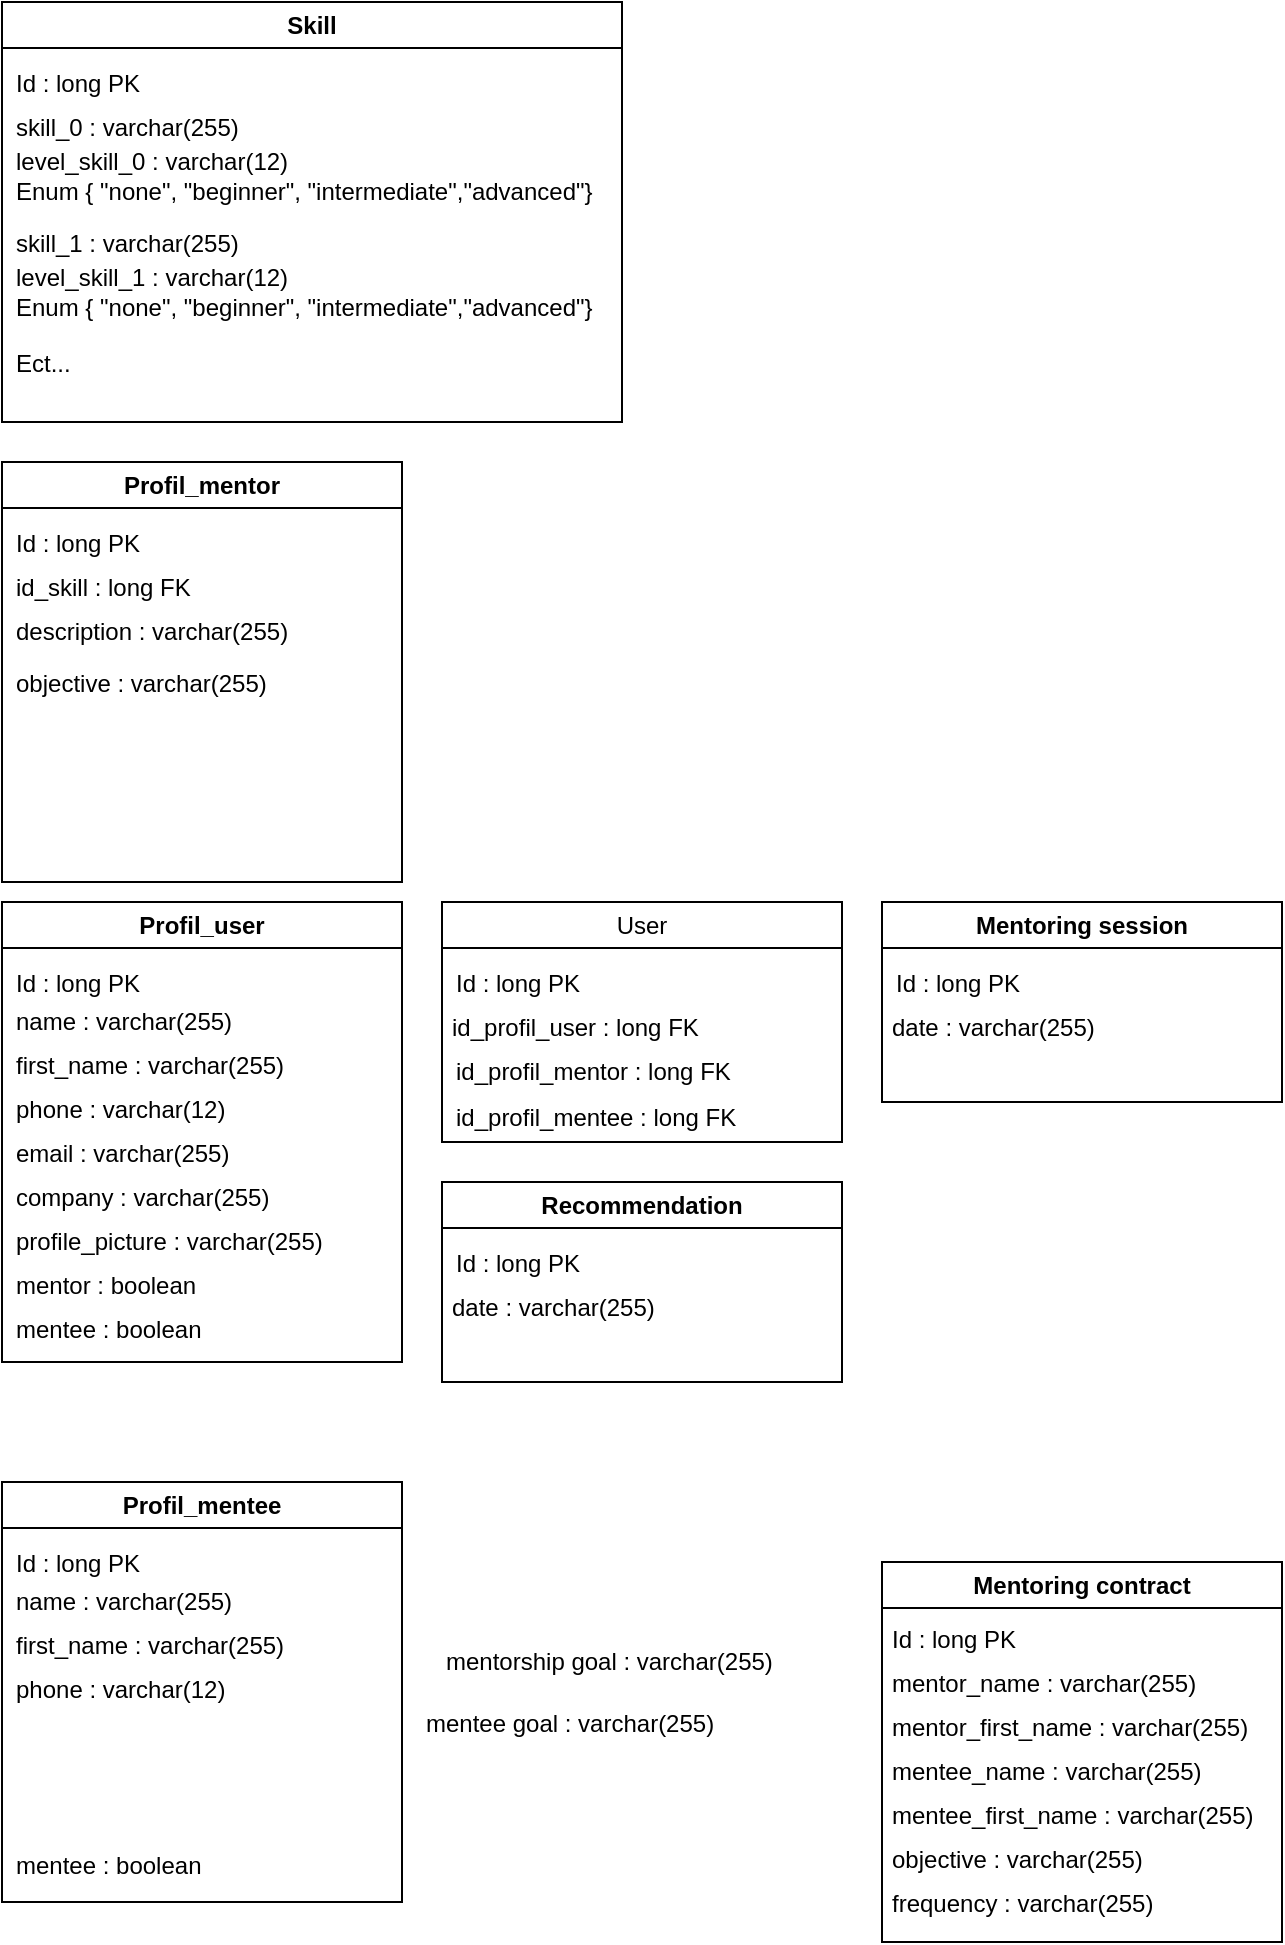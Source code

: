 <mxfile version="21.3.2" type="github">
  <diagram name="Page-1" id="noyESsa5x7OZtrXB0dku">
    <mxGraphModel dx="982" dy="1982" grid="1" gridSize="10" guides="1" tooltips="1" connect="1" arrows="1" fold="1" page="1" pageScale="1" pageWidth="850" pageHeight="1100" math="0" shadow="0">
      <root>
        <mxCell id="0" />
        <mxCell id="1" parent="0" />
        <mxCell id="wKVXFwMJzsDQ6T-cuLdf-1" value="User" style="swimlane;whiteSpace=wrap;html=1;fontStyle=0" parent="1" vertex="1">
          <mxGeometry x="250" y="170" width="200" height="120" as="geometry" />
        </mxCell>
        <mxCell id="ySawiuW3Pd_YH2mreCDn-1" value="Id : long PK" style="text;html=1;strokeColor=none;fillColor=none;align=left;verticalAlign=middle;whiteSpace=wrap;rounded=0;fontStyle=0" vertex="1" parent="wKVXFwMJzsDQ6T-cuLdf-1">
          <mxGeometry x="5" y="30" width="115" height="22" as="geometry" />
        </mxCell>
        <mxCell id="ySawiuW3Pd_YH2mreCDn-91" value="id_profil_mentor : long FK" style="text;html=1;strokeColor=none;fillColor=none;align=left;verticalAlign=middle;whiteSpace=wrap;rounded=0;fontStyle=0" vertex="1" parent="wKVXFwMJzsDQ6T-cuLdf-1">
          <mxGeometry x="5" y="74" width="195" height="22" as="geometry" />
        </mxCell>
        <mxCell id="ySawiuW3Pd_YH2mreCDn-92" value="id_profil_mentee : long FK" style="text;html=1;strokeColor=none;fillColor=none;align=left;verticalAlign=middle;whiteSpace=wrap;rounded=0;fontStyle=0" vertex="1" parent="wKVXFwMJzsDQ6T-cuLdf-1">
          <mxGeometry x="5" y="96" width="195" height="23" as="geometry" />
        </mxCell>
        <mxCell id="ySawiuW3Pd_YH2mreCDn-103" value="id_profil_user : long FK" style="text;html=1;strokeColor=none;fillColor=none;align=left;verticalAlign=middle;whiteSpace=wrap;rounded=0;fontStyle=0" vertex="1" parent="wKVXFwMJzsDQ6T-cuLdf-1">
          <mxGeometry x="2.5" y="52" width="195" height="22" as="geometry" />
        </mxCell>
        <mxCell id="ySawiuW3Pd_YH2mreCDn-5" value="Mentoring session" style="swimlane;whiteSpace=wrap;html=1;startSize=23;" vertex="1" parent="1">
          <mxGeometry x="470" y="170" width="200" height="100" as="geometry" />
        </mxCell>
        <mxCell id="ySawiuW3Pd_YH2mreCDn-29" value="&lt;span style=&quot;background-color: initial;&quot;&gt;Id : long PK&lt;/span&gt;" style="text;html=1;strokeColor=none;fillColor=none;align=left;verticalAlign=middle;whiteSpace=wrap;rounded=0;fontStyle=0" vertex="1" parent="ySawiuW3Pd_YH2mreCDn-5">
          <mxGeometry x="5" y="30" width="195" height="22" as="geometry" />
        </mxCell>
        <mxCell id="ySawiuW3Pd_YH2mreCDn-30" value="&lt;span style=&quot;background-color: initial;&quot;&gt;date :&amp;nbsp;&lt;/span&gt;varchar(255)" style="text;html=1;strokeColor=none;fillColor=none;align=left;verticalAlign=middle;whiteSpace=wrap;rounded=0;fontStyle=0" vertex="1" parent="ySawiuW3Pd_YH2mreCDn-5">
          <mxGeometry x="2.5" y="52" width="195" height="22" as="geometry" />
        </mxCell>
        <mxCell id="ySawiuW3Pd_YH2mreCDn-11" value="Mentoring contract" style="swimlane;whiteSpace=wrap;html=1;startSize=23;" vertex="1" parent="1">
          <mxGeometry x="470" y="500" width="200" height="190" as="geometry" />
        </mxCell>
        <mxCell id="ySawiuW3Pd_YH2mreCDn-13" value="objective&lt;span style=&quot;background-color: initial;&quot;&gt;&amp;nbsp;: varchar(255)&lt;/span&gt;" style="text;html=1;strokeColor=none;fillColor=none;align=left;verticalAlign=middle;whiteSpace=wrap;rounded=0;fontStyle=0" vertex="1" parent="ySawiuW3Pd_YH2mreCDn-11">
          <mxGeometry x="2.5" y="138" width="195" height="22" as="geometry" />
        </mxCell>
        <mxCell id="ySawiuW3Pd_YH2mreCDn-19" value="&lt;span style=&quot;background-color: initial;&quot;&gt;mentor_name :&amp;nbsp;&lt;/span&gt;varchar(255)" style="text;html=1;strokeColor=none;fillColor=none;align=left;verticalAlign=middle;whiteSpace=wrap;rounded=0;fontStyle=0" vertex="1" parent="ySawiuW3Pd_YH2mreCDn-11">
          <mxGeometry x="2.5" y="50" width="195" height="22" as="geometry" />
        </mxCell>
        <mxCell id="ySawiuW3Pd_YH2mreCDn-21" value="&lt;span style=&quot;background-color: initial;&quot;&gt;Id : long PK&lt;/span&gt;" style="text;html=1;strokeColor=none;fillColor=none;align=left;verticalAlign=middle;whiteSpace=wrap;rounded=0;fontStyle=0" vertex="1" parent="ySawiuW3Pd_YH2mreCDn-11">
          <mxGeometry x="2.5" y="28" width="195" height="22" as="geometry" />
        </mxCell>
        <mxCell id="ySawiuW3Pd_YH2mreCDn-23" value="&lt;span style=&quot;background-color: initial;&quot;&gt;mentor_first_name :&amp;nbsp;&lt;/span&gt;varchar(255)" style="text;html=1;strokeColor=none;fillColor=none;align=left;verticalAlign=middle;whiteSpace=wrap;rounded=0;fontStyle=0" vertex="1" parent="ySawiuW3Pd_YH2mreCDn-11">
          <mxGeometry x="2.5" y="72" width="195" height="22" as="geometry" />
        </mxCell>
        <mxCell id="ySawiuW3Pd_YH2mreCDn-26" value="&lt;span style=&quot;background-color: initial;&quot;&gt;mentee_name :&amp;nbsp;&lt;/span&gt;varchar(255)" style="text;html=1;strokeColor=none;fillColor=none;align=left;verticalAlign=middle;whiteSpace=wrap;rounded=0;fontStyle=0" vertex="1" parent="ySawiuW3Pd_YH2mreCDn-11">
          <mxGeometry x="2.5" y="94" width="195" height="22" as="geometry" />
        </mxCell>
        <mxCell id="ySawiuW3Pd_YH2mreCDn-27" value="&lt;span style=&quot;background-color: initial;&quot;&gt;mentee_first_name :&amp;nbsp;&lt;/span&gt;varchar(255)" style="text;html=1;strokeColor=none;fillColor=none;align=left;verticalAlign=middle;whiteSpace=wrap;rounded=0;fontStyle=0" vertex="1" parent="ySawiuW3Pd_YH2mreCDn-11">
          <mxGeometry x="2.5" y="116" width="195" height="22" as="geometry" />
        </mxCell>
        <mxCell id="ySawiuW3Pd_YH2mreCDn-28" value="frequency : varchar(255)" style="text;html=1;strokeColor=none;fillColor=none;align=left;verticalAlign=middle;whiteSpace=wrap;rounded=0;fontStyle=0" vertex="1" parent="ySawiuW3Pd_YH2mreCDn-11">
          <mxGeometry x="2.5" y="160" width="195" height="22" as="geometry" />
        </mxCell>
        <mxCell id="ySawiuW3Pd_YH2mreCDn-93" value="Profil_user" style="swimlane;whiteSpace=wrap;html=1;" vertex="1" parent="1">
          <mxGeometry x="30" y="170" width="200" height="230" as="geometry" />
        </mxCell>
        <mxCell id="ySawiuW3Pd_YH2mreCDn-94" value="Id : long PK" style="text;html=1;strokeColor=none;fillColor=none;align=left;verticalAlign=middle;whiteSpace=wrap;rounded=0;fontStyle=0" vertex="1" parent="ySawiuW3Pd_YH2mreCDn-93">
          <mxGeometry x="5" y="30" width="115" height="22" as="geometry" />
        </mxCell>
        <mxCell id="wKVXFwMJzsDQ6T-cuLdf-2" value="name : varchar(255)" style="text;html=1;strokeColor=none;fillColor=none;align=left;verticalAlign=middle;whiteSpace=wrap;rounded=0;fontStyle=0" parent="ySawiuW3Pd_YH2mreCDn-93" vertex="1">
          <mxGeometry x="5" y="49" width="125" height="22" as="geometry" />
        </mxCell>
        <mxCell id="ySawiuW3Pd_YH2mreCDn-2" value="first_name : varchar(255)" style="text;html=1;strokeColor=none;fillColor=none;align=left;verticalAlign=middle;whiteSpace=wrap;rounded=0;fontStyle=0" vertex="1" parent="ySawiuW3Pd_YH2mreCDn-93">
          <mxGeometry x="5" y="71" width="195" height="22" as="geometry" />
        </mxCell>
        <mxCell id="ySawiuW3Pd_YH2mreCDn-3" value="phone : varchar(12)" style="text;html=1;strokeColor=none;fillColor=none;align=left;verticalAlign=middle;whiteSpace=wrap;rounded=0;fontStyle=0" vertex="1" parent="ySawiuW3Pd_YH2mreCDn-93">
          <mxGeometry x="5" y="93" width="195" height="22" as="geometry" />
        </mxCell>
        <mxCell id="ySawiuW3Pd_YH2mreCDn-14" value="email : varchar(255)" style="text;html=1;strokeColor=none;fillColor=none;align=left;verticalAlign=middle;whiteSpace=wrap;rounded=0;fontStyle=0" vertex="1" parent="ySawiuW3Pd_YH2mreCDn-93">
          <mxGeometry x="5" y="115" width="195" height="22" as="geometry" />
        </mxCell>
        <mxCell id="ySawiuW3Pd_YH2mreCDn-17" value="&lt;span style=&quot;background-color: initial;&quot;&gt;mentor : boolean&lt;/span&gt;" style="text;html=1;strokeColor=none;fillColor=none;align=left;verticalAlign=middle;whiteSpace=wrap;rounded=0;fontStyle=0" vertex="1" parent="ySawiuW3Pd_YH2mreCDn-93">
          <mxGeometry x="5" y="181" width="195" height="22" as="geometry" />
        </mxCell>
        <mxCell id="ySawiuW3Pd_YH2mreCDn-18" value="&lt;span style=&quot;background-color: initial;&quot;&gt;mentee : boolean&lt;/span&gt;" style="text;html=1;strokeColor=none;fillColor=none;align=left;verticalAlign=middle;whiteSpace=wrap;rounded=0;fontStyle=0" vertex="1" parent="ySawiuW3Pd_YH2mreCDn-93">
          <mxGeometry x="5" y="203" width="195" height="22" as="geometry" />
        </mxCell>
        <mxCell id="ySawiuW3Pd_YH2mreCDn-104" value="&lt;span style=&quot;background-color: initial;&quot;&gt;company : varchar(255)&lt;/span&gt;" style="text;html=1;strokeColor=none;fillColor=none;align=left;verticalAlign=middle;whiteSpace=wrap;rounded=0;fontStyle=0" vertex="1" parent="ySawiuW3Pd_YH2mreCDn-93">
          <mxGeometry x="5" y="137" width="195" height="22" as="geometry" />
        </mxCell>
        <mxCell id="ySawiuW3Pd_YH2mreCDn-138" value="profile_picture : varchar(255)" style="text;html=1;strokeColor=none;fillColor=none;align=left;verticalAlign=middle;whiteSpace=wrap;rounded=0;fontStyle=0" vertex="1" parent="ySawiuW3Pd_YH2mreCDn-93">
          <mxGeometry x="5" y="159" width="175" height="22" as="geometry" />
        </mxCell>
        <mxCell id="ySawiuW3Pd_YH2mreCDn-105" value="Recommendation" style="swimlane;whiteSpace=wrap;html=1;startSize=23;" vertex="1" parent="1">
          <mxGeometry x="250" y="310" width="200" height="100" as="geometry" />
        </mxCell>
        <mxCell id="ySawiuW3Pd_YH2mreCDn-106" value="&lt;span style=&quot;background-color: initial;&quot;&gt;Id : long PK&lt;/span&gt;" style="text;html=1;strokeColor=none;fillColor=none;align=left;verticalAlign=middle;whiteSpace=wrap;rounded=0;fontStyle=0" vertex="1" parent="ySawiuW3Pd_YH2mreCDn-105">
          <mxGeometry x="5" y="30" width="195" height="22" as="geometry" />
        </mxCell>
        <mxCell id="ySawiuW3Pd_YH2mreCDn-107" value="&lt;span style=&quot;background-color: initial;&quot;&gt;date :&amp;nbsp;&lt;/span&gt;varchar(255)" style="text;html=1;strokeColor=none;fillColor=none;align=left;verticalAlign=middle;whiteSpace=wrap;rounded=0;fontStyle=0" vertex="1" parent="ySawiuW3Pd_YH2mreCDn-105">
          <mxGeometry x="2.5" y="52" width="195" height="22" as="geometry" />
        </mxCell>
        <mxCell id="ySawiuW3Pd_YH2mreCDn-108" value="Profil_mentor" style="swimlane;whiteSpace=wrap;html=1;" vertex="1" parent="1">
          <mxGeometry x="30" y="-50" width="200" height="210" as="geometry" />
        </mxCell>
        <mxCell id="ySawiuW3Pd_YH2mreCDn-109" value="Id : long PK" style="text;html=1;strokeColor=none;fillColor=none;align=left;verticalAlign=middle;whiteSpace=wrap;rounded=0;fontStyle=0" vertex="1" parent="ySawiuW3Pd_YH2mreCDn-108">
          <mxGeometry x="5" y="30" width="115" height="22" as="geometry" />
        </mxCell>
        <mxCell id="ySawiuW3Pd_YH2mreCDn-126" value="id_skill : long FK" style="text;html=1;strokeColor=none;fillColor=none;align=left;verticalAlign=middle;whiteSpace=wrap;rounded=0;fontStyle=0" vertex="1" parent="ySawiuW3Pd_YH2mreCDn-108">
          <mxGeometry x="5" y="52" width="125" height="22" as="geometry" />
        </mxCell>
        <mxCell id="ySawiuW3Pd_YH2mreCDn-127" value="description : varchar(255)" style="text;html=1;strokeColor=none;fillColor=none;align=left;verticalAlign=middle;whiteSpace=wrap;rounded=0;fontStyle=0" vertex="1" parent="ySawiuW3Pd_YH2mreCDn-108">
          <mxGeometry x="5" y="74" width="175" height="22" as="geometry" />
        </mxCell>
        <mxCell id="ySawiuW3Pd_YH2mreCDn-128" value="objective : varchar(255)" style="text;html=1;strokeColor=none;fillColor=none;align=left;verticalAlign=middle;whiteSpace=wrap;rounded=0;fontStyle=0" vertex="1" parent="ySawiuW3Pd_YH2mreCDn-108">
          <mxGeometry x="5" y="100" width="175" height="22" as="geometry" />
        </mxCell>
        <mxCell id="ySawiuW3Pd_YH2mreCDn-117" value="Profil_mentee" style="swimlane;whiteSpace=wrap;html=1;" vertex="1" parent="1">
          <mxGeometry x="30" y="460" width="200" height="210" as="geometry" />
        </mxCell>
        <mxCell id="ySawiuW3Pd_YH2mreCDn-118" value="Id : long PK" style="text;html=1;strokeColor=none;fillColor=none;align=left;verticalAlign=middle;whiteSpace=wrap;rounded=0;fontStyle=0" vertex="1" parent="ySawiuW3Pd_YH2mreCDn-117">
          <mxGeometry x="5" y="30" width="115" height="22" as="geometry" />
        </mxCell>
        <mxCell id="ySawiuW3Pd_YH2mreCDn-119" value="name : varchar(255)" style="text;html=1;strokeColor=none;fillColor=none;align=left;verticalAlign=middle;whiteSpace=wrap;rounded=0;fontStyle=0" vertex="1" parent="ySawiuW3Pd_YH2mreCDn-117">
          <mxGeometry x="5" y="49" width="125" height="22" as="geometry" />
        </mxCell>
        <mxCell id="ySawiuW3Pd_YH2mreCDn-120" value="first_name : varchar(255)" style="text;html=1;strokeColor=none;fillColor=none;align=left;verticalAlign=middle;whiteSpace=wrap;rounded=0;fontStyle=0" vertex="1" parent="ySawiuW3Pd_YH2mreCDn-117">
          <mxGeometry x="5" y="71" width="195" height="22" as="geometry" />
        </mxCell>
        <mxCell id="ySawiuW3Pd_YH2mreCDn-121" value="phone : varchar(12)" style="text;html=1;strokeColor=none;fillColor=none;align=left;verticalAlign=middle;whiteSpace=wrap;rounded=0;fontStyle=0" vertex="1" parent="ySawiuW3Pd_YH2mreCDn-117">
          <mxGeometry x="5" y="93" width="195" height="22" as="geometry" />
        </mxCell>
        <mxCell id="ySawiuW3Pd_YH2mreCDn-124" value="&lt;span style=&quot;background-color: initial;&quot;&gt;mentee : boolean&lt;/span&gt;" style="text;html=1;strokeColor=none;fillColor=none;align=left;verticalAlign=middle;whiteSpace=wrap;rounded=0;fontStyle=0" vertex="1" parent="ySawiuW3Pd_YH2mreCDn-117">
          <mxGeometry x="5" y="181" width="195" height="22" as="geometry" />
        </mxCell>
        <mxCell id="ySawiuW3Pd_YH2mreCDn-12" value="&lt;span style=&quot;background-color: initial;&quot;&gt;mentorship goal : varchar(255)&lt;/span&gt;" style="text;html=1;strokeColor=none;fillColor=none;align=left;verticalAlign=middle;whiteSpace=wrap;rounded=0;fontStyle=0" vertex="1" parent="1">
          <mxGeometry x="250" y="539" width="195" height="22" as="geometry" />
        </mxCell>
        <mxCell id="ySawiuW3Pd_YH2mreCDn-16" value="&lt;span style=&quot;background-color: initial;&quot;&gt;mentee goal : varchar(255)&lt;/span&gt;" style="text;html=1;strokeColor=none;fillColor=none;align=left;verticalAlign=middle;whiteSpace=wrap;rounded=0;fontStyle=0" vertex="1" parent="1">
          <mxGeometry x="240" y="570" width="195" height="22" as="geometry" />
        </mxCell>
        <mxCell id="ySawiuW3Pd_YH2mreCDn-129" value="Skill" style="swimlane;whiteSpace=wrap;html=1;" vertex="1" parent="1">
          <mxGeometry x="30" y="-280" width="310" height="210" as="geometry" />
        </mxCell>
        <mxCell id="ySawiuW3Pd_YH2mreCDn-130" value="Id : long PK" style="text;html=1;strokeColor=none;fillColor=none;align=left;verticalAlign=middle;whiteSpace=wrap;rounded=0;fontStyle=0" vertex="1" parent="ySawiuW3Pd_YH2mreCDn-129">
          <mxGeometry x="5" y="30" width="115" height="22" as="geometry" />
        </mxCell>
        <mxCell id="ySawiuW3Pd_YH2mreCDn-132" value="skill_0 : varchar(255)" style="text;html=1;strokeColor=none;fillColor=none;align=left;verticalAlign=middle;whiteSpace=wrap;rounded=0;fontStyle=0" vertex="1" parent="ySawiuW3Pd_YH2mreCDn-129">
          <mxGeometry x="5" y="52" width="175" height="22" as="geometry" />
        </mxCell>
        <mxCell id="ySawiuW3Pd_YH2mreCDn-133" value="level_skill_0 : varchar(12) &lt;br&gt;Enum { &quot;none&quot;, &quot;beginner&quot;, &quot;intermediate&quot;,&quot;advanced&quot;}" style="text;html=1;strokeColor=none;fillColor=none;align=left;verticalAlign=middle;whiteSpace=wrap;rounded=0;fontStyle=0" vertex="1" parent="ySawiuW3Pd_YH2mreCDn-129">
          <mxGeometry x="5" y="74" width="305" height="26" as="geometry" />
        </mxCell>
        <mxCell id="ySawiuW3Pd_YH2mreCDn-134" value="skill_1 : varchar(255)" style="text;html=1;strokeColor=none;fillColor=none;align=left;verticalAlign=middle;whiteSpace=wrap;rounded=0;fontStyle=0" vertex="1" parent="ySawiuW3Pd_YH2mreCDn-129">
          <mxGeometry x="5" y="110" width="175" height="22" as="geometry" />
        </mxCell>
        <mxCell id="ySawiuW3Pd_YH2mreCDn-135" value="level_skill_1 : varchar(12) &lt;br&gt;Enum { &quot;none&quot;, &quot;beginner&quot;, &quot;intermediate&quot;,&quot;advanced&quot;}" style="text;html=1;strokeColor=none;fillColor=none;align=left;verticalAlign=middle;whiteSpace=wrap;rounded=0;fontStyle=0" vertex="1" parent="ySawiuW3Pd_YH2mreCDn-129">
          <mxGeometry x="5" y="132" width="305" height="26" as="geometry" />
        </mxCell>
        <mxCell id="ySawiuW3Pd_YH2mreCDn-137" value="Ect..." style="text;html=1;strokeColor=none;fillColor=none;align=left;verticalAlign=middle;whiteSpace=wrap;rounded=0;fontStyle=0" vertex="1" parent="ySawiuW3Pd_YH2mreCDn-129">
          <mxGeometry x="5" y="170" width="175" height="22" as="geometry" />
        </mxCell>
      </root>
    </mxGraphModel>
  </diagram>
</mxfile>
